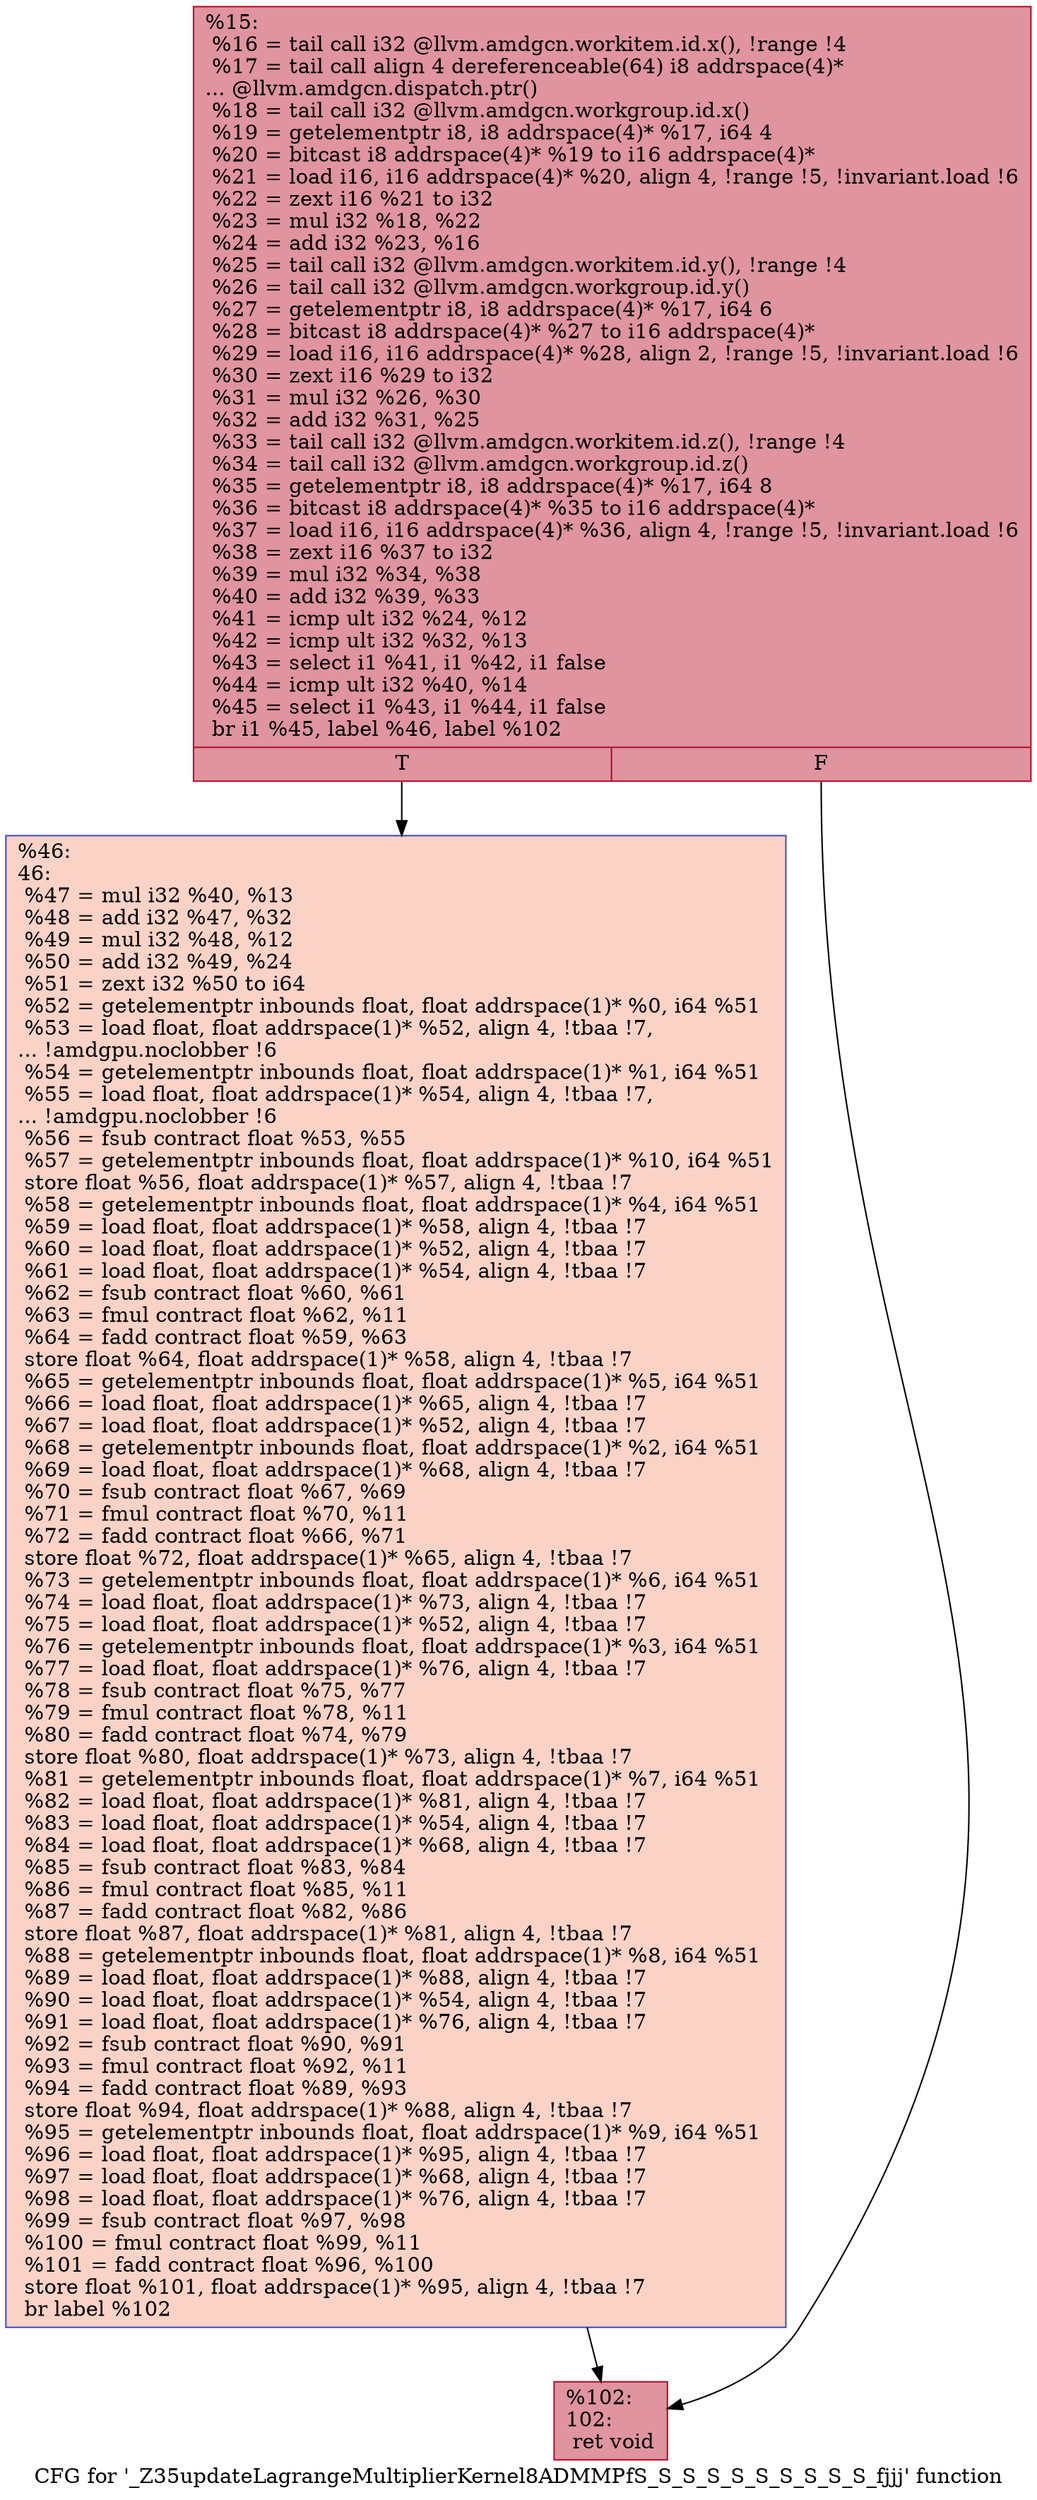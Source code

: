 digraph "CFG for '_Z35updateLagrangeMultiplierKernel8ADMMPfS_S_S_S_S_S_S_S_S_S_fjjj' function" {
	label="CFG for '_Z35updateLagrangeMultiplierKernel8ADMMPfS_S_S_S_S_S_S_S_S_S_fjjj' function";

	Node0x49a0940 [shape=record,color="#b70d28ff", style=filled, fillcolor="#b70d2870",label="{%15:\l  %16 = tail call i32 @llvm.amdgcn.workitem.id.x(), !range !4\l  %17 = tail call align 4 dereferenceable(64) i8 addrspace(4)*\l... @llvm.amdgcn.dispatch.ptr()\l  %18 = tail call i32 @llvm.amdgcn.workgroup.id.x()\l  %19 = getelementptr i8, i8 addrspace(4)* %17, i64 4\l  %20 = bitcast i8 addrspace(4)* %19 to i16 addrspace(4)*\l  %21 = load i16, i16 addrspace(4)* %20, align 4, !range !5, !invariant.load !6\l  %22 = zext i16 %21 to i32\l  %23 = mul i32 %18, %22\l  %24 = add i32 %23, %16\l  %25 = tail call i32 @llvm.amdgcn.workitem.id.y(), !range !4\l  %26 = tail call i32 @llvm.amdgcn.workgroup.id.y()\l  %27 = getelementptr i8, i8 addrspace(4)* %17, i64 6\l  %28 = bitcast i8 addrspace(4)* %27 to i16 addrspace(4)*\l  %29 = load i16, i16 addrspace(4)* %28, align 2, !range !5, !invariant.load !6\l  %30 = zext i16 %29 to i32\l  %31 = mul i32 %26, %30\l  %32 = add i32 %31, %25\l  %33 = tail call i32 @llvm.amdgcn.workitem.id.z(), !range !4\l  %34 = tail call i32 @llvm.amdgcn.workgroup.id.z()\l  %35 = getelementptr i8, i8 addrspace(4)* %17, i64 8\l  %36 = bitcast i8 addrspace(4)* %35 to i16 addrspace(4)*\l  %37 = load i16, i16 addrspace(4)* %36, align 4, !range !5, !invariant.load !6\l  %38 = zext i16 %37 to i32\l  %39 = mul i32 %34, %38\l  %40 = add i32 %39, %33\l  %41 = icmp ult i32 %24, %12\l  %42 = icmp ult i32 %32, %13\l  %43 = select i1 %41, i1 %42, i1 false\l  %44 = icmp ult i32 %40, %14\l  %45 = select i1 %43, i1 %44, i1 false\l  br i1 %45, label %46, label %102\l|{<s0>T|<s1>F}}"];
	Node0x49a0940:s0 -> Node0x49a5a40;
	Node0x49a0940:s1 -> Node0x49a5ad0;
	Node0x49a5a40 [shape=record,color="#3d50c3ff", style=filled, fillcolor="#f59c7d70",label="{%46:\l46:                                               \l  %47 = mul i32 %40, %13\l  %48 = add i32 %47, %32\l  %49 = mul i32 %48, %12\l  %50 = add i32 %49, %24\l  %51 = zext i32 %50 to i64\l  %52 = getelementptr inbounds float, float addrspace(1)* %0, i64 %51\l  %53 = load float, float addrspace(1)* %52, align 4, !tbaa !7,\l... !amdgpu.noclobber !6\l  %54 = getelementptr inbounds float, float addrspace(1)* %1, i64 %51\l  %55 = load float, float addrspace(1)* %54, align 4, !tbaa !7,\l... !amdgpu.noclobber !6\l  %56 = fsub contract float %53, %55\l  %57 = getelementptr inbounds float, float addrspace(1)* %10, i64 %51\l  store float %56, float addrspace(1)* %57, align 4, !tbaa !7\l  %58 = getelementptr inbounds float, float addrspace(1)* %4, i64 %51\l  %59 = load float, float addrspace(1)* %58, align 4, !tbaa !7\l  %60 = load float, float addrspace(1)* %52, align 4, !tbaa !7\l  %61 = load float, float addrspace(1)* %54, align 4, !tbaa !7\l  %62 = fsub contract float %60, %61\l  %63 = fmul contract float %62, %11\l  %64 = fadd contract float %59, %63\l  store float %64, float addrspace(1)* %58, align 4, !tbaa !7\l  %65 = getelementptr inbounds float, float addrspace(1)* %5, i64 %51\l  %66 = load float, float addrspace(1)* %65, align 4, !tbaa !7\l  %67 = load float, float addrspace(1)* %52, align 4, !tbaa !7\l  %68 = getelementptr inbounds float, float addrspace(1)* %2, i64 %51\l  %69 = load float, float addrspace(1)* %68, align 4, !tbaa !7\l  %70 = fsub contract float %67, %69\l  %71 = fmul contract float %70, %11\l  %72 = fadd contract float %66, %71\l  store float %72, float addrspace(1)* %65, align 4, !tbaa !7\l  %73 = getelementptr inbounds float, float addrspace(1)* %6, i64 %51\l  %74 = load float, float addrspace(1)* %73, align 4, !tbaa !7\l  %75 = load float, float addrspace(1)* %52, align 4, !tbaa !7\l  %76 = getelementptr inbounds float, float addrspace(1)* %3, i64 %51\l  %77 = load float, float addrspace(1)* %76, align 4, !tbaa !7\l  %78 = fsub contract float %75, %77\l  %79 = fmul contract float %78, %11\l  %80 = fadd contract float %74, %79\l  store float %80, float addrspace(1)* %73, align 4, !tbaa !7\l  %81 = getelementptr inbounds float, float addrspace(1)* %7, i64 %51\l  %82 = load float, float addrspace(1)* %81, align 4, !tbaa !7\l  %83 = load float, float addrspace(1)* %54, align 4, !tbaa !7\l  %84 = load float, float addrspace(1)* %68, align 4, !tbaa !7\l  %85 = fsub contract float %83, %84\l  %86 = fmul contract float %85, %11\l  %87 = fadd contract float %82, %86\l  store float %87, float addrspace(1)* %81, align 4, !tbaa !7\l  %88 = getelementptr inbounds float, float addrspace(1)* %8, i64 %51\l  %89 = load float, float addrspace(1)* %88, align 4, !tbaa !7\l  %90 = load float, float addrspace(1)* %54, align 4, !tbaa !7\l  %91 = load float, float addrspace(1)* %76, align 4, !tbaa !7\l  %92 = fsub contract float %90, %91\l  %93 = fmul contract float %92, %11\l  %94 = fadd contract float %89, %93\l  store float %94, float addrspace(1)* %88, align 4, !tbaa !7\l  %95 = getelementptr inbounds float, float addrspace(1)* %9, i64 %51\l  %96 = load float, float addrspace(1)* %95, align 4, !tbaa !7\l  %97 = load float, float addrspace(1)* %68, align 4, !tbaa !7\l  %98 = load float, float addrspace(1)* %76, align 4, !tbaa !7\l  %99 = fsub contract float %97, %98\l  %100 = fmul contract float %99, %11\l  %101 = fadd contract float %96, %100\l  store float %101, float addrspace(1)* %95, align 4, !tbaa !7\l  br label %102\l}"];
	Node0x49a5a40 -> Node0x49a5ad0;
	Node0x49a5ad0 [shape=record,color="#b70d28ff", style=filled, fillcolor="#b70d2870",label="{%102:\l102:                                              \l  ret void\l}"];
}
